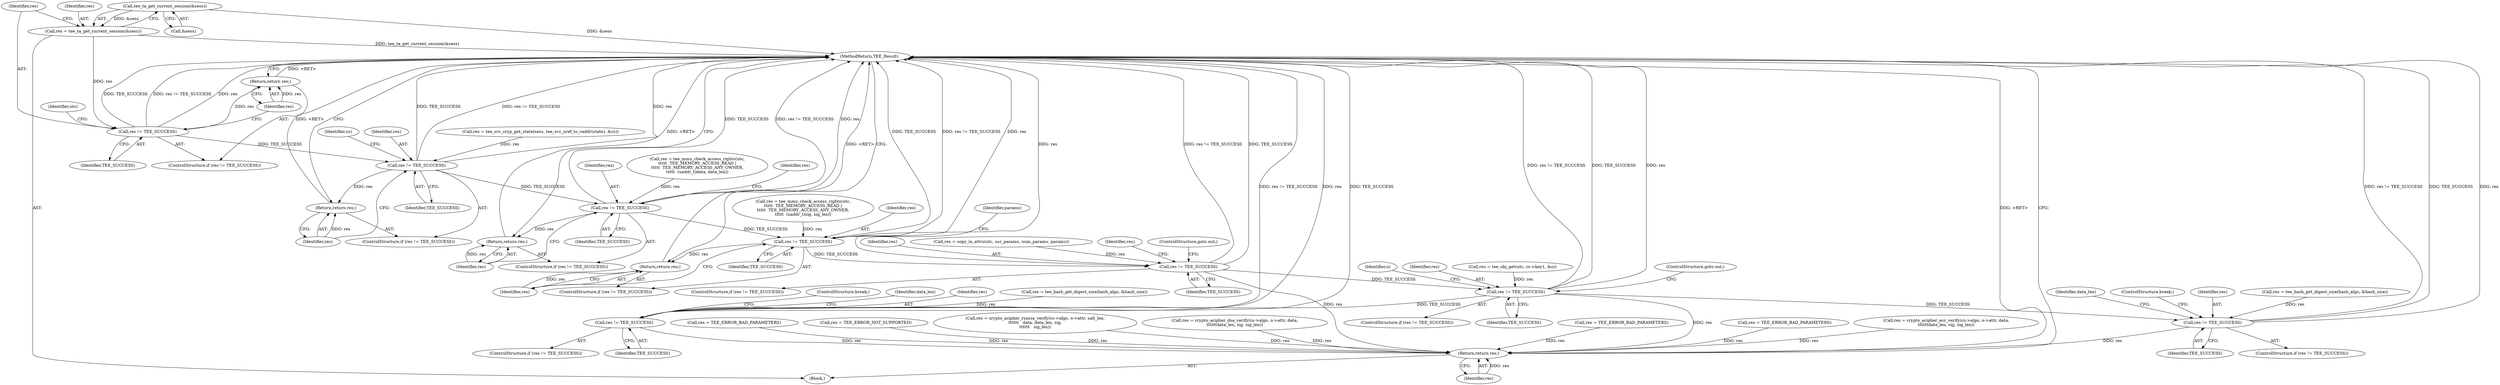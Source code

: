 digraph "0_optee_os_70697bf3c5dc3d201341b01a1a8e5bc6d2fb48f8_0@pointer" {
"1000127" [label="(Call,tee_ta_get_current_session(&sess))"];
"1000125" [label="(Call,res = tee_ta_get_current_session(&sess))"];
"1000131" [label="(Call,res != TEE_SUCCESS)"];
"1000134" [label="(Return,return res;)"];
"1000151" [label="(Call,res != TEE_SUCCESS)"];
"1000154" [label="(Return,return res;)"];
"1000176" [label="(Call,res != TEE_SUCCESS)"];
"1000179" [label="(Return,return res;)"];
"1000193" [label="(Call,res != TEE_SUCCESS)"];
"1000196" [label="(Return,return res;)"];
"1000218" [label="(Call,res != TEE_SUCCESS)"];
"1000232" [label="(Call,res != TEE_SUCCESS)"];
"1000278" [label="(Call,res != TEE_SUCCESS)"];
"1000375" [label="(Return,return res;)"];
"1000326" [label="(Call,res != TEE_SUCCESS)"];
"1000193" [label="(Call,res != TEE_SUCCESS)"];
"1000199" [label="(Identifier,params)"];
"1000218" [label="(Call,res != TEE_SUCCESS)"];
"1000142" [label="(Call,res = tee_svc_cryp_get_state(sess, tee_svc_uref_to_vaddr(state), &cs))"];
"1000219" [label="(Identifier,res)"];
"1000335" [label="(Call,res = TEE_ERROR_BAD_PARAMETERS)"];
"1000217" [label="(ControlStructure,if (res != TEE_SUCCESS))"];
"1000369" [label="(Call,res = TEE_ERROR_NOT_SUPPORTED)"];
"1000297" [label="(Call,res = crypto_acipher_rsassa_verify(cs->algo, o->attr, salt_len,\n\t\t\t\t\t\t   data, data_len, sig,\n\t\t\t\t\t\t   sig_len))"];
"1000130" [label="(ControlStructure,if (res != TEE_SUCCESS))"];
"1000175" [label="(ControlStructure,if (res != TEE_SUCCESS))"];
"1000232" [label="(Call,res != TEE_SUCCESS)"];
"1000271" [label="(Call,res = tee_hash_get_digest_size(hash_algo, &hash_size))"];
"1000339" [label="(Call,res = crypto_acipher_dsa_verify(cs->algo, o->attr, data,\n\t\t\t\t\t\tdata_len, sig, sig_len))"];
"1000325" [label="(ControlStructure,if (res != TEE_SUCCESS))"];
"1000235" [label="(ControlStructure,goto out;)"];
"1000159" [label="(Identifier,cs)"];
"1000132" [label="(Identifier,res)"];
"1000125" [label="(Call,res = tee_ta_get_current_session(&sess))"];
"1000328" [label="(Identifier,TEE_SUCCESS)"];
"1000180" [label="(Identifier,res)"];
"1000210" [label="(Call,res = copy_in_attrs(utc, usr_params, num_params, params))"];
"1000134" [label="(Return,return res;)"];
"1000326" [label="(Call,res != TEE_SUCCESS)"];
"1000281" [label="(ControlStructure,break;)"];
"1000155" [label="(Identifier,res)"];
"1000247" [label="(Call,res = TEE_ERROR_BAD_PARAMETERS)"];
"1000153" [label="(Identifier,TEE_SUCCESS)"];
"1000241" [label="(Identifier,o)"];
"1000126" [label="(Identifier,res)"];
"1000220" [label="(Identifier,TEE_SUCCESS)"];
"1000280" [label="(Identifier,TEE_SUCCESS)"];
"1000176" [label="(Call,res != TEE_SUCCESS)"];
"1000150" [label="(ControlStructure,if (res != TEE_SUCCESS))"];
"1000287" [label="(Call,res = TEE_ERROR_BAD_PARAMETERS)"];
"1000135" [label="(Identifier,res)"];
"1000181" [label="(Call,res = tee_mmu_check_access_rights(utc,\n\t\t\t\t\t  TEE_MEMORY_ACCESS_READ |\n\t\t\t\t\t  TEE_MEMORY_ACCESS_ANY_OWNER,\n\t\t\t\t\t  (uaddr_t)sig, sig_len))"];
"1000233" [label="(Identifier,res)"];
"1000128" [label="(Call,&sess)"];
"1000222" [label="(Call,res = tee_obj_get(utc, cs->key1, &o))"];
"1000284" [label="(Identifier,data_len)"];
"1000277" [label="(ControlStructure,if (res != TEE_SUCCESS))"];
"1000354" [label="(Call,res = crypto_acipher_ecc_verify(cs->algo, o->attr, data,\n\t\t\t\t\t\tdata_len, sig, sig_len))"];
"1000133" [label="(Identifier,TEE_SUCCESS)"];
"1000376" [label="(Identifier,res)"];
"1000192" [label="(ControlStructure,if (res != TEE_SUCCESS))"];
"1000196" [label="(Return,return res;)"];
"1000332" [label="(Identifier,data_len)"];
"1000223" [label="(Identifier,res)"];
"1000329" [label="(ControlStructure,break;)"];
"1000109" [label="(Block,)"];
"1000152" [label="(Identifier,res)"];
"1000178" [label="(Identifier,TEE_SUCCESS)"];
"1000177" [label="(Identifier,res)"];
"1000375" [label="(Return,return res;)"];
"1000231" [label="(ControlStructure,if (res != TEE_SUCCESS))"];
"1000327" [label="(Identifier,res)"];
"1000127" [label="(Call,tee_ta_get_current_session(&sess))"];
"1000164" [label="(Call,res = tee_mmu_check_access_rights(utc,\n\t\t\t\t\t  TEE_MEMORY_ACCESS_READ |\n\t\t\t\t\t  TEE_MEMORY_ACCESS_ANY_OWNER,\n\t\t\t\t\t  (uaddr_t)data, data_len))"];
"1000278" [label="(Call,res != TEE_SUCCESS)"];
"1000319" [label="(Call,res = tee_hash_get_digest_size(hash_algo, &hash_size))"];
"1000377" [label="(MethodReturn,TEE_Result)"];
"1000131" [label="(Call,res != TEE_SUCCESS)"];
"1000182" [label="(Identifier,res)"];
"1000234" [label="(Identifier,TEE_SUCCESS)"];
"1000179" [label="(Return,return res;)"];
"1000137" [label="(Identifier,utc)"];
"1000195" [label="(Identifier,TEE_SUCCESS)"];
"1000197" [label="(Identifier,res)"];
"1000279" [label="(Identifier,res)"];
"1000154" [label="(Return,return res;)"];
"1000221" [label="(ControlStructure,goto out;)"];
"1000194" [label="(Identifier,res)"];
"1000151" [label="(Call,res != TEE_SUCCESS)"];
"1000127" -> "1000125"  [label="AST: "];
"1000127" -> "1000128"  [label="CFG: "];
"1000128" -> "1000127"  [label="AST: "];
"1000125" -> "1000127"  [label="CFG: "];
"1000127" -> "1000377"  [label="DDG: &sess"];
"1000127" -> "1000125"  [label="DDG: &sess"];
"1000125" -> "1000109"  [label="AST: "];
"1000126" -> "1000125"  [label="AST: "];
"1000132" -> "1000125"  [label="CFG: "];
"1000125" -> "1000377"  [label="DDG: tee_ta_get_current_session(&sess)"];
"1000125" -> "1000131"  [label="DDG: res"];
"1000131" -> "1000130"  [label="AST: "];
"1000131" -> "1000133"  [label="CFG: "];
"1000132" -> "1000131"  [label="AST: "];
"1000133" -> "1000131"  [label="AST: "];
"1000135" -> "1000131"  [label="CFG: "];
"1000137" -> "1000131"  [label="CFG: "];
"1000131" -> "1000377"  [label="DDG: res"];
"1000131" -> "1000377"  [label="DDG: TEE_SUCCESS"];
"1000131" -> "1000377"  [label="DDG: res != TEE_SUCCESS"];
"1000131" -> "1000134"  [label="DDG: res"];
"1000131" -> "1000151"  [label="DDG: TEE_SUCCESS"];
"1000134" -> "1000130"  [label="AST: "];
"1000134" -> "1000135"  [label="CFG: "];
"1000135" -> "1000134"  [label="AST: "];
"1000377" -> "1000134"  [label="CFG: "];
"1000134" -> "1000377"  [label="DDG: <RET>"];
"1000135" -> "1000134"  [label="DDG: res"];
"1000151" -> "1000150"  [label="AST: "];
"1000151" -> "1000153"  [label="CFG: "];
"1000152" -> "1000151"  [label="AST: "];
"1000153" -> "1000151"  [label="AST: "];
"1000155" -> "1000151"  [label="CFG: "];
"1000159" -> "1000151"  [label="CFG: "];
"1000151" -> "1000377"  [label="DDG: res != TEE_SUCCESS"];
"1000151" -> "1000377"  [label="DDG: res"];
"1000151" -> "1000377"  [label="DDG: TEE_SUCCESS"];
"1000142" -> "1000151"  [label="DDG: res"];
"1000151" -> "1000154"  [label="DDG: res"];
"1000151" -> "1000176"  [label="DDG: TEE_SUCCESS"];
"1000154" -> "1000150"  [label="AST: "];
"1000154" -> "1000155"  [label="CFG: "];
"1000155" -> "1000154"  [label="AST: "];
"1000377" -> "1000154"  [label="CFG: "];
"1000154" -> "1000377"  [label="DDG: <RET>"];
"1000155" -> "1000154"  [label="DDG: res"];
"1000176" -> "1000175"  [label="AST: "];
"1000176" -> "1000178"  [label="CFG: "];
"1000177" -> "1000176"  [label="AST: "];
"1000178" -> "1000176"  [label="AST: "];
"1000180" -> "1000176"  [label="CFG: "];
"1000182" -> "1000176"  [label="CFG: "];
"1000176" -> "1000377"  [label="DDG: TEE_SUCCESS"];
"1000176" -> "1000377"  [label="DDG: res != TEE_SUCCESS"];
"1000176" -> "1000377"  [label="DDG: res"];
"1000164" -> "1000176"  [label="DDG: res"];
"1000176" -> "1000179"  [label="DDG: res"];
"1000176" -> "1000193"  [label="DDG: TEE_SUCCESS"];
"1000179" -> "1000175"  [label="AST: "];
"1000179" -> "1000180"  [label="CFG: "];
"1000180" -> "1000179"  [label="AST: "];
"1000377" -> "1000179"  [label="CFG: "];
"1000179" -> "1000377"  [label="DDG: <RET>"];
"1000180" -> "1000179"  [label="DDG: res"];
"1000193" -> "1000192"  [label="AST: "];
"1000193" -> "1000195"  [label="CFG: "];
"1000194" -> "1000193"  [label="AST: "];
"1000195" -> "1000193"  [label="AST: "];
"1000197" -> "1000193"  [label="CFG: "];
"1000199" -> "1000193"  [label="CFG: "];
"1000193" -> "1000377"  [label="DDG: res"];
"1000193" -> "1000377"  [label="DDG: TEE_SUCCESS"];
"1000193" -> "1000377"  [label="DDG: res != TEE_SUCCESS"];
"1000181" -> "1000193"  [label="DDG: res"];
"1000193" -> "1000196"  [label="DDG: res"];
"1000193" -> "1000218"  [label="DDG: TEE_SUCCESS"];
"1000196" -> "1000192"  [label="AST: "];
"1000196" -> "1000197"  [label="CFG: "];
"1000197" -> "1000196"  [label="AST: "];
"1000377" -> "1000196"  [label="CFG: "];
"1000196" -> "1000377"  [label="DDG: <RET>"];
"1000197" -> "1000196"  [label="DDG: res"];
"1000218" -> "1000217"  [label="AST: "];
"1000218" -> "1000220"  [label="CFG: "];
"1000219" -> "1000218"  [label="AST: "];
"1000220" -> "1000218"  [label="AST: "];
"1000221" -> "1000218"  [label="CFG: "];
"1000223" -> "1000218"  [label="CFG: "];
"1000218" -> "1000377"  [label="DDG: res"];
"1000218" -> "1000377"  [label="DDG: res != TEE_SUCCESS"];
"1000218" -> "1000377"  [label="DDG: TEE_SUCCESS"];
"1000210" -> "1000218"  [label="DDG: res"];
"1000218" -> "1000232"  [label="DDG: TEE_SUCCESS"];
"1000218" -> "1000375"  [label="DDG: res"];
"1000232" -> "1000231"  [label="AST: "];
"1000232" -> "1000234"  [label="CFG: "];
"1000233" -> "1000232"  [label="AST: "];
"1000234" -> "1000232"  [label="AST: "];
"1000235" -> "1000232"  [label="CFG: "];
"1000241" -> "1000232"  [label="CFG: "];
"1000232" -> "1000377"  [label="DDG: res"];
"1000232" -> "1000377"  [label="DDG: res != TEE_SUCCESS"];
"1000232" -> "1000377"  [label="DDG: TEE_SUCCESS"];
"1000222" -> "1000232"  [label="DDG: res"];
"1000232" -> "1000278"  [label="DDG: TEE_SUCCESS"];
"1000232" -> "1000326"  [label="DDG: TEE_SUCCESS"];
"1000232" -> "1000375"  [label="DDG: res"];
"1000278" -> "1000277"  [label="AST: "];
"1000278" -> "1000280"  [label="CFG: "];
"1000279" -> "1000278"  [label="AST: "];
"1000280" -> "1000278"  [label="AST: "];
"1000281" -> "1000278"  [label="CFG: "];
"1000284" -> "1000278"  [label="CFG: "];
"1000278" -> "1000377"  [label="DDG: TEE_SUCCESS"];
"1000278" -> "1000377"  [label="DDG: res != TEE_SUCCESS"];
"1000278" -> "1000377"  [label="DDG: res"];
"1000271" -> "1000278"  [label="DDG: res"];
"1000278" -> "1000375"  [label="DDG: res"];
"1000375" -> "1000109"  [label="AST: "];
"1000375" -> "1000376"  [label="CFG: "];
"1000376" -> "1000375"  [label="AST: "];
"1000377" -> "1000375"  [label="CFG: "];
"1000375" -> "1000377"  [label="DDG: <RET>"];
"1000376" -> "1000375"  [label="DDG: res"];
"1000247" -> "1000375"  [label="DDG: res"];
"1000297" -> "1000375"  [label="DDG: res"];
"1000335" -> "1000375"  [label="DDG: res"];
"1000369" -> "1000375"  [label="DDG: res"];
"1000339" -> "1000375"  [label="DDG: res"];
"1000287" -> "1000375"  [label="DDG: res"];
"1000326" -> "1000375"  [label="DDG: res"];
"1000354" -> "1000375"  [label="DDG: res"];
"1000326" -> "1000325"  [label="AST: "];
"1000326" -> "1000328"  [label="CFG: "];
"1000327" -> "1000326"  [label="AST: "];
"1000328" -> "1000326"  [label="AST: "];
"1000329" -> "1000326"  [label="CFG: "];
"1000332" -> "1000326"  [label="CFG: "];
"1000326" -> "1000377"  [label="DDG: res != TEE_SUCCESS"];
"1000326" -> "1000377"  [label="DDG: TEE_SUCCESS"];
"1000326" -> "1000377"  [label="DDG: res"];
"1000319" -> "1000326"  [label="DDG: res"];
}
